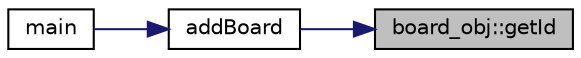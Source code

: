 digraph "board_obj::getId"
{
 // LATEX_PDF_SIZE
  edge [fontname="Helvetica",fontsize="10",labelfontname="Helvetica",labelfontsize="10"];
  node [fontname="Helvetica",fontsize="10",shape=record];
  rankdir="RL";
  Node1 [label="board_obj::getId",height=0.2,width=0.4,color="black", fillcolor="grey75", style="filled", fontcolor="black",tooltip=" "];
  Node1 -> Node2 [dir="back",color="midnightblue",fontsize="10",style="solid",fontname="Helvetica"];
  Node2 [label="addBoard",height=0.2,width=0.4,color="black", fillcolor="white", style="filled",URL="$server_8cpp.html#a3e86c828bd1a0395140a3c27fd6d1d8d",tooltip=" "];
  Node2 -> Node3 [dir="back",color="midnightblue",fontsize="10",style="solid",fontname="Helvetica"];
  Node3 [label="main",height=0.2,width=0.4,color="black", fillcolor="white", style="filled",URL="$server_8cpp.html#a0ddf1224851353fc92bfbff6f499fa97",tooltip=" "];
}
